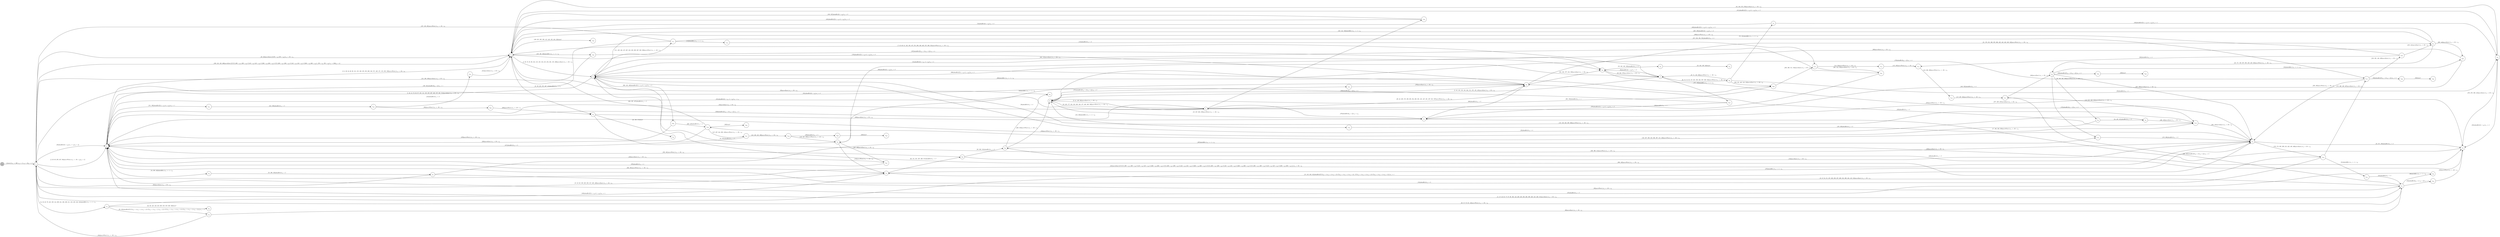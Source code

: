 digraph EFSM{
  graph [rankdir="LR", fontname="Latin Modern Math"];
  node [color="black", fillcolor="white", shape="circle", style="filled", fontname="Latin Modern Math"];
  edge [fontname="Latin Modern Math"];

  s0[fillcolor="gray", label=<s<sub>0</sub>>];
  s1[label=<s<sub>1</sub>>];
  s2[label=<s<sub>2</sub>>];
  s3[label=<s<sub>3</sub>>];
  s4[label=<s<sub>4</sub>>];
  s7[label=<s<sub>7</sub>>];
  s8[label=<s<sub>8</sub>>];
  s9[label=<s<sub>9</sub>>];
  s11[label=<s<sub>11</sub>>];
  s12[label=<s<sub>12</sub>>];
  s14[label=<s<sub>14</sub>>];
  s15[label=<s<sub>15</sub>>];
  s16[label=<s<sub>16</sub>>];
  s17[label=<s<sub>17</sub>>];
  s20[label=<s<sub>20</sub>>];
  s21[label=<s<sub>21</sub>>];
  s22[label=<s<sub>22</sub>>];
  s23[label=<s<sub>23</sub>>];
  s24[label=<s<sub>24</sub>>];
  s31[label=<s<sub>31</sub>>];
  s32[label=<s<sub>32</sub>>];
  s36[label=<s<sub>36</sub>>];
  s38[label=<s<sub>38</sub>>];
  s43[label=<s<sub>43</sub>>];
  s52[label=<s<sub>52</sub>>];
  s53[label=<s<sub>53</sub>>];
  s54[label=<s<sub>54</sub>>];
  s55[label=<s<sub>55</sub>>];
  s59[label=<s<sub>59</sub>>];
  s64[label=<s<sub>64</sub>>];
  s66[label=<s<sub>66</sub>>];
  s73[label=<s<sub>73</sub>>];
  s83[label=<s<sub>83</sub>>];
  s92[label=<s<sub>92</sub>>];
  s93[label=<s<sub>93</sub>>];
  s94[label=<s<sub>94</sub>>];
  s111[label=<s<sub>111</sub>>];
  s112[label=<s<sub>112</sub>>];
  s113[label=<s<sub>113</sub>>];
  s114[label=<s<sub>114</sub>>];
  s115[label=<s<sub>115</sub>>];
  s116[label=<s<sub>116</sub>>];
  s117[label=<s<sub>117</sub>>];
  s118[label=<s<sub>118</sub>>];
  s129[label=<s<sub>129</sub>>];
  s134[label=<s<sub>134</sub>>];
  s146[label=<s<sub>146</sub>>];
  s147[label=<s<sub>147</sub>>];
  s148[label=<s<sub>148</sub>>];
  s153[label=<s<sub>153</sub>>];
  s164[label=<s<sub>164</sub>>];
  s172[label=<s<sub>172</sub>>];
  s175[label=<s<sub>175</sub>>];
  s180[label=<s<sub>180</sub>>];
  s182[label=<s<sub>182</sub>>];
  s200[label=<s<sub>200</sub>>];
  s211[label=<s<sub>211</sub>>];
  s212[label=<s<sub>212</sub>>];
  s213[label=<s<sub>213</sub>>];
  s218[label=<s<sub>218</sub>>];
  s239[label=<s<sub>239</sub>>];
  s240[label=<s<sub>240</sub>>];
  s247[label=<s<sub>247</sub>>];
  s262[label=<s<sub>262</sub>>];
  s275[label=<s<sub>275</sub>>];
  s314[label=<s<sub>314</sub>>];
  s338[label=<s<sub>338</sub>>];
  s339[label=<s<sub>339</sub>>];
  s367[label=<s<sub>367</sub>>];
  s375[label=<s<sub>375</sub>>];
  s394[label=<s<sub>394</sub>>];
  s426[label=<s<sub>426</sub>>];
  s467[label=<s<sub>467</sub>>];
  s502[label=<s<sub>502</sub>>];
  s503[label=<s<sub>503</sub>>];

  s0->s1[label=<<i> [1]start:2/o<sub>1</sub> := 200, o<sub>2</sub> := 3, o<sub>3</sub> := 0&#91;r<sub>2</sub> := 1&#93;</i>>];
  s9->s2[label=<<i> [10]moveEast:1/o<sub>1</sub> := 50 + i<sub>0</sub></i>>];
  s14->s15[label=<<i> [15, 145, 242, 312]alienHit:0&#91;!(!(!(r<sub>2</sub> &gt; 1&or;r<sub>2</sub> &gt; 1)&or;r<sub>2</sub> &gt; 2)&or;!(!(r<sub>2</sub> &gt; 1&or;r<sub>2</sub> &gt; 1)&or;r<sub>2</sub> &gt; 2)), !(!(!(r<sub>2</sub> &gt; 1&or;r<sub>2</sub> &gt; 1)&or;r<sub>2</sub> &gt; 2)&or;!(!(r<sub>2</sub> &gt; 1&or;r<sub>2</sub> &gt; 1)&or;r<sub>2</sub> &gt; 2))&#93;/o<sub>1</sub> := 1</i>>];
  s24->s4[label=<<i> [25]alienHit:0/o<sub>1</sub> := 4</i>>];
  s1->s2[label=<<i> [33]alienHit:0&#91;4 &gt; r<sub>2</sub>&#93;/o<sub>1</sub> := r<sub>2</sub>&#91;r<sub>2</sub> := 2&#93;</i>>];
  s7->s38[label=<<i> [38]alienHit:0&#91;4 &gt; r<sub>2</sub>&#93;/o<sub>1</sub> := 2</i>>];
  s38->s7[label=<<i> [39, 362, 378]moveEast:1/o<sub>1</sub> := 50 + i<sub>0</sub></i>>];
  s8->s9[label=<<i> [9, 41, 189, 364]moveEast:1/o<sub>1</sub> := 50 + i<sub>0</sub></i>>];
  s20->s43[label=<<i> [43]shieldHit:1/o<sub>1</sub> := -1 + i<sub>0</sub></i>>];
  s43->s4[label=<<i> [44, 401]alienHit:0/o<sub>1</sub> := 3</i>>];
  s4->s2[label=<<i> [5, 26, 45, 76, 86, 97, 105, 141, 185, 255, 267, 402, 473, 491, 514]moveEast:1/o<sub>1</sub> := 50 + i<sub>0</sub></i>>];
  s1->s3[label=<<i> [49, 224]moveEast:1&#91;!(276 &gt; i<sub>0</sub>&or;276 &gt; i<sub>0</sub>)&#93;/o<sub>1</sub> := 50 + i<sub>0</sub></i>>];
  s4->s38[label=<<i> [51]alienHit:0&#91;4 &gt; r<sub>2</sub>, 4 &gt; r<sub>2</sub>&#93;/o<sub>1</sub> := 4</i>>];
  s55->s11[label=<<i> [56]moveWest:1/o<sub>1</sub> := -50 + i<sub>0</sub></i>>];
  s14->s59[label=<<i> [59, 343]alienHit:0&#91;!(!(!(!(r<sub>2</sub> &gt; 1&or;r<sub>2</sub> &gt; 1)&or;r<sub>2</sub> &gt; 2)&or;!(!(r<sub>2</sub> &gt; 1&or;r<sub>2</sub> &gt; 1)&or;r<sub>2</sub> &gt; 2))&or;!(!(!(r<sub>2</sub> &gt; 1&or;r<sub>2</sub> &gt; 1)&or;r<sub>2</sub> &gt; 2)&or;!(!(r<sub>2</sub> &gt; 1&or;r<sub>2</sub> &gt; 1)&or;r<sub>2</sub> &gt; 2)))&#93;/o<sub>1</sub> := 3</i>>];
  s59->s11[label=<<i> [60]moveEast:1/o<sub>1</sub> := 50 + i<sub>0</sub></i>>];
  s11->s12[label=<<i> [12, 47, 61, 91, 107, 222, 250, 257, 269, 316, 390, 404, 419, 516]moveEast:1/o<sub>1</sub> := 50 + i<sub>0</sub></i>>];
  s11->s66[label=<<i> [66]shieldHit:1/o<sub>1</sub> := -1 + i<sub>0</sub></i>>];
  s66->s2[label=<<i> [67]alienHit:0/o<sub>1</sub> := 2</i>>];
  s36->s7[label=<<i> [37, 71, 158, 508]moveWest:1/o<sub>1</sub> := -50 + i<sub>0</sub></i>>];
  s36->s73[label=<<i> [73, 101]shieldHit:1/o<sub>1</sub> := -1 + i<sub>0</sub></i>>];
  s73->s3[label=<<i> [74]alienHit:0&#91;4 &gt; r<sub>2</sub>&#93;/o<sub>1</sub> := 3</i>>];
  s36->s83[label=<<i> [83]alienHit:0/o<sub>1</sub> := 1</i>>];
  s11->s1[label=<<i> [28, 57, 78, 88, 143]moveWest:1/o<sub>1</sub> := -50 + i<sub>0</sub></i>>];
  s93->s94[label=<<i> [94]alienHit:0/o<sub>1</sub> := 4</i>>];
  s94->s3[label=<<i> [95]moveEast:1/o<sub>1</sub> := 50 + i<sub>0</sub></i>>];
  s31->s32[label=<<i> [32, 100, 373]win:0</i>>];
  s73->s83[label=<<i> [102]alienHit:0&#91;!(4 &gt; r<sub>2</sub>&or;4 &gt; r<sub>2</sub>)&#93;/o<sub>1</sub> := 1</i>>];
  s83->s3[label=<<i> [84, 103, 273, 279]moveEast:1/o<sub>1</sub> := 50 + i<sub>0</sub></i>>];
  s111->s112[label=<<i> [112]shieldHit:1/o<sub>1</sub> := -1 + i<sub>0</sub></i>>];
  s112->s113[label=<<i> [113]alienHit:0/o<sub>1</sub> := 2</i>>];
  s113->s114[label=<<i> [114, 284]moveWest:1/o<sub>1</sub> := -50 + i<sub>0</sub></i>>];
  s114->s115[label=<<i> [115, 285]moveWest:1/o<sub>1</sub> := -50 + i<sub>0</sub></i>>];
  s1->s3[label=<<i> [109, 124, 128, 406]moveEast:1&#91;!(!(!(!(-299 &gt; i<sub>0</sub>&or;-299 &gt; i<sub>0</sub>)&or;!(149 &gt; i<sub>0</sub>&or;149 &gt; i<sub>0</sub>))&or;!(200 &gt; i<sub>0</sub>&or;200 &gt; i<sub>0</sub>))&or;!(!(!(-299 &gt; i<sub>0</sub>&or;-299 &gt; i<sub>0</sub>)&or;!(149 &gt; i<sub>0</sub>&or;149 &gt; i<sub>0</sub>))&or;!(200 &gt; i<sub>0</sub>&or;200 &gt; i<sub>0</sub>))), 276 &gt; i<sub>0</sub>, 276 &gt; i<sub>0</sub>&#93;/o<sub>1</sub> := 250&#91;r<sub>2</sub> := 4&#93;</i>>];
  s129->s2[label=<<i> [130, 321]alienHit:0&#91;r<sub>2</sub> &gt; 2&#93;/o<sub>1</sub> := 1</i>>];
  s8->s134[label=<<i> [134, 202]shieldHit:1/o<sub>1</sub> := -1 + i<sub>0</sub></i>>];
  s134->s118[label=<<i> [135, 203]alienHit:0/o<sub>1</sub> := 2</i>>];
  s118->s4[label=<<i> [119, 136, 232, 289, 306]moveWest:1/o<sub>1</sub> := -50 + i<sub>0</sub></i>>];
  s111->s1[label=<<i> [127, 138, 291]moveWest:1/o<sub>1</sub> := -50 + i<sub>0</sub></i>>];
  s43->s12[label=<<i> [150]moveWest:1/o<sub>1</sub> := -50 + i<sub>0</sub></i>>];
  s12->s92[label=<<i> [92, 151, 251, 327, 460, 517]alienHit:0/o<sub>1</sub> := 2</i>>];
  s92->s15[label=<<i> [152]moveEast:1/o<sub>1</sub> := 50 + i<sub>0</sub></i>>];
  s153->s2[label=<<i> [154]alienHit:0/o<sub>1</sub> := 3</i>>];
  s8->s20[label=<<i> [160]alienHit:0&#91;r<sub>2</sub> &gt; 2&#93;/o<sub>1</sub> := 4</i>>];
  s11->s164[label=<<i> [164]alienHit:0&#91;r<sub>2</sub> &gt; 2, r<sub>2</sub> &gt; 2&#93;/o<sub>1</sub> := 1</i>>];
  s164->s16[label=<<i> [165]moveWest:1/o<sub>1</sub> := -50 + i<sub>0</sub></i>>];
  s16->s17[label=<<i> [17, 166, 332, 359]moveWest:1/o<sub>1</sub> := -50 + i<sub>0</sub></i>>];
  s22->s172[label=<<i> [172]alienHit:0&#91;r<sub>2</sub> &gt; 2&#93;/o<sub>1</sub> := 2</i>>];
  s172->s15[label=<<i> [173, 298]alienHit:0/o<sub>1</sub> := 3</i>>];
  s175->s8[label=<<i> [176]alienHit:0&#91;r<sub>2</sub> &gt; 2&#93;/o<sub>1</sub> := 4</i>>];
  s20->s3[label=<<i> [179]alienHit:0&#91;!(4 &gt; r<sub>2</sub>&or;4 &gt; r<sub>2</sub>)&#93;/o<sub>1</sub> := 5</i>>];
  s2->s9[label=<<i> [181]alienHit:0&#91;4 &gt; r<sub>2</sub>, 4 &gt; r<sub>2</sub>&#93;/o<sub>1</sub> := r<sub>2</sub></i>>];
  s182->s3[label=<<i> [183, 527]alienHit:0&#91;4 &gt; r<sub>2</sub>&#93;/o<sub>1</sub> := 3</i>>];
  s23->s2[label=<<i> [194]moveWest:1/o<sub>1</sub> := -50 + i<sub>0</sub></i>>];
  s129->s38[label=<<i> [197]alienHit:0&#91;!(r<sub>2</sub> &gt; 2&or;r<sub>2</sub> &gt; 2)&#93;/o<sub>1</sub> := 4</i>>];
  s4->s200[label=<<i> [200]shieldHit:1/o<sub>1</sub> := -1 + i<sub>0</sub></i>>];
  s200->s8[label=<<i> [201, 352]alienHit:0/o<sub>1</sub> := 1</i>>];
  s118->s15[label=<<i> [204, 437]moveEast:1/o<sub>1</sub> := 50 + i<sub>0</sub></i>>];
  s153->s4[label=<<i> [206, 423]moveWest:1/o<sub>1</sub> := -50 + i<sub>0</sub></i>>];
  s111->s1[label=<<i> [121, 208, 308]moveEast:1/o<sub>1</sub> := 50 + i<sub>0</sub></i>>];
  s2->s211[label=<<i> [211, 392]alienHit:0&#91;!(4 &gt; r<sub>2</sub>&or;4 &gt; r<sub>2</sub>)&#93;/o<sub>1</sub> := 1</i>>];
  s211->s212[label=<<i> [212, 393]alienHit:0/o<sub>1</sub> := 2</i>>];
  s212->s213[label=<<i> [213]alienHit:0/o<sub>1</sub> := 3</i>>];
  s213->s3[label=<<i> [214]moveEast:1/o<sub>1</sub> := 50 + i<sub>0</sub></i>>];
  s3->s4[label=<<i> [4, 50, 75, 85, 96, 104, 110, 125, 184, 215, 254, 261, 472, 490]moveEast:1/o<sub>1</sub> := 50 + i<sub>0</sub></i>>];
  s218->s21[label=<<i> [219, 441]moveEast:1/o<sub>1</sub> := 50 + i<sub>0</sub></i>>];
  s21->s3[label=<<i> [220, 489]alienHit:0&#91;4 &gt; r<sub>2</sub>&#93;/o<sub>1</sub> := 2</i>>];
  s146->s2[label=<<i> [228]moveEast:1/o<sub>1</sub> := 50 + i<sub>0</sub></i>>];
  s11->s117[label=<<i> [230, 493]alienHit:0&#91;!(r<sub>2</sub> &gt; 2&or;r<sub>2</sub> &gt; 2)&#93;/o<sub>1</sub> := 3</i>>];
  s175->s15[label=<<i> [235, 385]moveWest:1/o<sub>1</sub> := -50 + i<sub>0</sub></i>>];
  s146->s147[label=<<i> [147, 237, 244, 398, 416]moveWest:1/o<sub>1</sub> := -50 + i<sub>0</sub></i>>];
  s147->s148[label=<<i> [148, 238, 245, 399]moveWest:1/o<sub>1</sub> := -50 + i<sub>0</sub></i>>];
  s148->s239[label=<<i> [239]alienHit:0/o<sub>1</sub> := 5</i>>];
  s239->s240[label=<<i> [240]win:0</i>>];
  s148->s43[label=<<i> [149, 246, 400]moveWest:1/o<sub>1</sub> := -50 + i<sub>0</sub></i>>];
  s43->s247[label=<<i> [247, 369]moveEast:1/o<sub>1</sub> := 50 + i<sub>0</sub></i>>];
  s247->s2[label=<<i> [248]moveEast:1/o<sub>1</sub> := 50 + i<sub>0</sub></i>>];
  s92->s2[label=<<i> [252, 461]moveWest:1/o<sub>1</sub> := -50 + i<sub>0</sub></i>>];
  s1->s2[label=<<i> [2, 29, 89, 259, 347, 504]moveWest:1/o<sub>1</sub> := -50 + i<sub>0</sub>&#91;r<sub>2</sub> := 5&#93;</i>>];
  s262->s146[label=<<i> [263, 425]alienHit:0/o<sub>1</sub> := 4</i>>];
  s146->s3[label=<<i> [264, 387, 457]alienHit:0/o<sub>1</sub> := 5</i>>];
  s7->s4[label=<<i> [266]alienHit:0&#91;!(4 &gt; r<sub>2</sub>&or;4 &gt; r<sub>2</sub>)&#93;/o<sub>1</sub> := 1</i>>];
  s12->s15[label=<<i> [270]shieldHit:1/o<sub>1</sub> := -1 + i<sub>0</sub></i>>];
  s15->s16[label=<<i> [16, 271, 358]alienHit:0/o<sub>1</sub> := 2</i>>];
  s3->s7[label=<<i> [7, 35, 69, 81, 132, 156, 187, 274, 280, 349, 463, 475, 506, 531]moveWest:1/o<sub>1</sub> := -50 + i<sub>0</sub></i>>];
  s7->s275[label=<<i> [275, 340]shieldHit:1/o<sub>1</sub> := -1 + i<sub>0</sub></i>>];
  s275->s17[label=<<i> [276]alienHit:0&#91;!(4 &gt; r<sub>2</sub>&or;4 &gt; r<sub>2</sub>)&#93;/o<sub>1</sub> := 3</i>>];
  s36->s200[label=<<i> [282, 351, 465, 510, 533]moveEast:1/o<sub>1</sub> := 50 + i<sub>0</sub></i>>];
  s200->s113[label=<<i> [283, 466, 511, 534]moveEast:1/o<sub>1</sub> := 50 + i<sub>0</sub></i>>];
  s115->s116[label=<<i> [116, 286, 303]moveWest:1/o<sub>1</sub> := -50 + i<sub>0</sub></i>>];
  s116->s117[label=<<i> [117, 287, 304]moveWest:1/o<sub>1</sub> := -50 + i<sub>0</sub></i>>];
  s12->s2[label=<<i> [294, 391]moveWest:1/o<sub>1</sub> := -50 + i<sub>0</sub></i>>];
  s2->s54[label=<<i> [54, 295, 322]shieldHit:1/o<sub>1</sub> := -1 + i<sub>0</sub></i>>];
  s54->s55[label=<<i> [55, 296, 323]alienHit:0/o<sub>1</sub> := 2</i>>];
  s55->s172[label=<<i> [297]shieldHit:1/o<sub>1</sub> := -1 + i<sub>0</sub></i>>];
  s218->s115[label=<<i> [302]alienHit:0/o<sub>1</sub> := 4</i>>];
  s117->s118[label=<<i> [118, 231, 288, 305]moveWest:1/o<sub>1</sub> := -50 + i<sub>0</sub></i>>];
  s153->s314[label=<<i> [314]shieldHit:1/o<sub>1</sub> := -1 + i<sub>0</sub></i>>];
  s314->s11[label=<<i> [315]alienHit:0/o<sub>1</sub> := 2</i>>];
  s3->s129[label=<<i> [129, 196, 320]shieldHit:1/o<sub>1</sub> := -1 + i<sub>0</sub></i>>];
  s55->s1[label=<<i> [324]moveEast:1/o<sub>1</sub> := 50 + i<sub>0</sub></i>>];
  s14->s64[label=<<i> [64, 80, 123, 140, 210, 293, 310, 319, 326, 346]lose:0</i>>];
  s92->s93[label=<<i> [93, 328, 518]alienHit:0/o<sub>1</sub> := 3</i>>];
  s93->s16[label=<<i> [329]moveEast:1/o<sub>1</sub> := 50 + i<sub>0</sub></i>>];
  s16->s83[label=<<i> [272, 278, 330, 410]moveEast:1/o<sub>1</sub> := 50 + i<sub>0</sub></i>>];
  s83->s16[label=<<i> [331]alienHit:0&#91;4 &gt; r<sub>2</sub>&#93;/o<sub>1</sub> := 4</i>>];
  s17->s8[label=<<i> [18, 167, 333, 479]moveWest:1/o<sub>1</sub> := -50 + i<sub>0</sub></i>>];
  s22->s338[label=<<i> [338]alienHit:0&#91;!(r<sub>2</sub> &gt; 2&or;r<sub>2</sub> &gt; 2)&#93;/o<sub>1</sub> := 5</i>>];
  s338->s339[label=<<i> [339]win:0</i>>];
  s275->s1[label=<<i> [341]alienHit:0&#91;4 &gt; r<sub>2</sub>&#93;/o<sub>1</sub> := 2</i>>];
  s1->s14[label=<<i> [14, 58, 63, 79, 122, 139, 144, 209, 241, 292, 309, 311, 318, 325, 342, 345]shieldHit:1/o<sub>1</sub> := -1 + i<sub>0</sub></i>>];
  s59->s1[label=<<i> [344]moveWest:1/o<sub>1</sub> := -50 + i<sub>0</sub></i>>];
  s22->s15[label=<<i> [357, 495]moveEast:1/o<sub>1</sub> := 50 + i<sub>0</sub></i>>];
  s17->s20[label=<<i> [360]alienHit:0/o<sub>1</sub> := 3</i>>];
  s7->s8[label=<<i> [8, 40, 133, 159, 188, 363, 374, 379, 476, 485]moveEast:1/o<sub>1</sub> := 50 + i<sub>0</sub></i>>];
  s21->s367[label=<<i> [367, 442]moveEast:1/o<sub>1</sub> := 50 + i<sub>0</sub></i>>];
  s367->s43[label=<<i> [368]moveEast:1/o<sub>1</sub> := 50 + i<sub>0</sub></i>>];
  s247->s2[label=<<i> [370]alienHit:0/o<sub>1</sub> := 4</i>>];
  s3->s31[label=<<i> [31, 99, 225, 372, 407, 413]alienHit:0/o<sub>1</sub> := r<sub>2</sub></i>>];
  s8->s375[label=<<i> [375]alienHit:0&#91;!(r<sub>2</sub> &gt; 2&or;r<sub>2</sub> &gt; 2)&#93;/o<sub>1</sub> := 2</i>>];
  s375->s20[label=<<i> [376]moveEast:1/o<sub>1</sub> := 50 + i<sub>0</sub></i>>];
  s20->s38[label=<<i> [161, 361, 377, 454, 538]moveEast:1/o<sub>1</sub> := 50 + i<sub>0</sub></i>>];
  s20->s4[label=<<i> [382]alienHit:0&#91;4 &gt; r<sub>2</sub>&#93;/o<sub>1</sub> := 3</i>>];
  s4->s111[label=<<i> [111, 120, 126, 137, 207, 216, 233, 290, 307, 383, 500]moveWest:1/o<sub>1</sub> := -50 + i<sub>0</sub></i>>];
  s111->s175[label=<<i> [217, 234, 384, 501]alienHit:0/o<sub>1</sub> := 4</i>>];
  s212->s394[label=<<i> [394]moveWest:1/o<sub>1</sub> := -50 + i<sub>0</sub></i>>];
  s394->s31[label=<<i> [395]moveWest:1/o<sub>1</sub> := -50 + i<sub>0</sub></i>>];
  s15->s146[label=<<i> [146, 227, 236, 243, 386, 397, 415, 456]moveWest:1/o<sub>1</sub> := -50 + i<sub>0</sub></i>>];
  s31->s17[label=<<i> [408]moveEast:1/o<sub>1</sub> := 50 + i<sub>0</sub></i>>];
  s83->s3[label=<<i> [411]alienHit:0&#91;!(4 &gt; r<sub>2</sub>&or;4 &gt; r<sub>2</sub>)&#93;/o<sub>1</sub> := 5</i>>];
  s31->s15[label=<<i> [226, 396, 414]moveWest:1/o<sub>1</sub> := -50 + i<sub>0</sub></i>>];
  s147->s2[label=<<i> [417]alienHit:0/o<sub>1</sub> := 3</i>>];
  s12->s1[label=<<i> [13, 48, 62, 108, 223, 258, 317, 405, 420]moveEast:1/o<sub>1</sub> := 50 + i<sub>0</sub></i>>];
  s1->s15[label=<<i> [421]moveEast:1&#91;!(!(!(!(!(-299 &gt; i<sub>0</sub>&or;-299 &gt; i<sub>0</sub>)&or;!(149 &gt; i<sub>0</sub>&or;149 &gt; i<sub>0</sub>))&or;!(200 &gt; i<sub>0</sub>&or;200 &gt; i<sub>0</sub>))&or;!(!(!(-299 &gt; i<sub>0</sub>&or;-299 &gt; i<sub>0</sub>)&or;!(149 &gt; i<sub>0</sub>&or;149 &gt; i<sub>0</sub>))&or;!(200 &gt; i<sub>0</sub>&or;200 &gt; i<sub>0</sub>)))&or;!(!(!(!(-299 &gt; i<sub>0</sub>&or;-299 &gt; i<sub>0</sub>)&or;!(149 &gt; i<sub>0</sub>&or;149 &gt; i<sub>0</sub>))&or;!(200 &gt; i<sub>0</sub>&or;200 &gt; i<sub>0</sub>))&or;!(!(!(-299 &gt; i<sub>0</sub>&or;-299 &gt; i<sub>0</sub>)&or;!(149 &gt; i<sub>0</sub>&or;149 &gt; i<sub>0</sub>))&or;!(200 &gt; i<sub>0</sub>&or;200 &gt; i<sub>0</sub>))))&#93;/o<sub>1</sub> := 50 + i<sub>0</sub></i>>];
  s146->s426[label=<<i> [426]win:0</i>>];
  s17->s16[label=<<i> [277, 409, 427]moveEast:1/o<sub>1</sub> := 50 + i<sub>0</sub></i>>];
  s16->s93[label=<<i> [428]alienHit:0/o<sub>1</sub> := 2</i>>];
  s93->s8[label=<<i> [429, 519]moveWest:1/o<sub>1</sub> := -50 + i<sub>0</sub></i>>];
  s22->s23[label=<<i> [23, 193, 434, 450]moveWest:1/o<sub>1</sub> := -50 + i<sub>0</sub></i>>];
  s23->s24[label=<<i> [24, 435, 451]alienHit:0/o<sub>1</sub> := 3</i>>];
  s24->s118[label=<<i> [436, 452]moveEast:1/o<sub>1</sub> := 50 + i<sub>0</sub></i>>];
  s15->s153[label=<<i> [153, 174, 205, 299, 313, 422, 438, 496]moveEast:1/o<sub>1</sub> := 50 + i<sub>0</sub></i>>];
  s153->s175[label=<<i> [175, 300, 439, 497]moveEast:1/o<sub>1</sub> := 50 + i<sub>0</sub></i>>];
  s175->s218[label=<<i> [218, 301, 440, 498]moveEast:1/o<sub>1</sub> := 50 + i<sub>0</sub></i>>];
  s367->s9[label=<<i> [443, 525]alienHit:0/o<sub>1</sub> := 4</i>>];
  s9->s182[label=<<i> [182, 444, 526]shieldHit:1/o<sub>1</sub> := -1 + i<sub>0</sub></i>>];
  s182->s3[label=<<i> [445]alienHit:0&#91;!(4 &gt; r<sub>2</sub>&or;4 &gt; r<sub>2</sub>)&#93;/o<sub>1</sub> := 5</i>>];
  s3->s180[label=<<i> [180, 221, 265, 388, 412, 446, 458, 484, 528]win:0</i>>];
  s9->s20[label=<<i> [20, 42, 169, 178, 190, 335, 354, 365, 381, 431, 447, 481, 487, 521, 537]moveWest:1/o<sub>1</sub> := -50 + i<sub>0</sub></i>>];
  s118->s20[label=<<i> [453]alienHit:0/o<sub>1</sub> := 4</i>>];
  s38->s15[label=<<i> [455]moveWest:1/o<sub>1</sub> := -50 + i<sub>0</sub></i>>];
  s1->s12[label=<<i> [459]alienHit:0&#91;!(4 &gt; r<sub>2</sub>&or;4 &gt; r<sub>2</sub>)&#93;/o<sub>1</sub> := 1</i>>];
  s467->s4[label=<<i> [468, 513]moveEast:1/o<sub>1</sub> := 50 + i<sub>0</sub></i>>];
  s4->s262[label=<<i> [262, 424, 469]alienHit:0&#91;!(4 &gt; r<sub>2</sub>&or;4 &gt; r<sub>2</sub>)&#93;/o<sub>1</sub> := 3</i>>];
  s262->s2[label=<<i> [470]moveWest:1/o<sub>1</sub> := -50 + i<sub>0</sub></i>>];
  s2->s3[label=<<i> [3, 6, 30, 34, 68, 98, 131, 155, 186, 195, 253, 260, 348, 371, 462, 471, 474, 505, 530]moveWest:1/o<sub>1</sub> := -50 + i<sub>0</sub></i>>];
  s9->s17[label=<<i> [478]alienHit:0&#91;r<sub>2</sub> &gt; 2&#93;/o<sub>1</sub> := r<sub>2</sub></i>>];
  s8->s9[label=<<i> [19, 168, 177, 334, 353, 380, 430, 477, 480, 486, 520]moveWest:1/o<sub>1</sub> := -50 + i<sub>0</sub></i>>];
  s21->s3[label=<<i> [483]alienHit:0&#91;!(4 &gt; r<sub>2</sub>&or;4 &gt; r<sub>2</sub>)&#93;/o<sub>1</sub> := 5</i>>];
  s117->s22[label=<<i> [494]moveEast:1/o<sub>1</sub> := 50 + i<sub>0</sub></i>>];
  s218->s4[label=<<i> [499]moveWest:1/o<sub>1</sub> := -50 + i<sub>0</sub></i>>];
  s175->s502[label=<<i> [502]alienHit:0&#91;!(r<sub>2</sub> &gt; 2&or;r<sub>2</sub> &gt; 2)&#93;/o<sub>1</sub> := 5</i>>];
  s502->s503[label=<<i> [503]win:0</i>>];
  s113->s467[label=<<i> [467, 512, 535]moveEast:1/o<sub>1</sub> := 50 + i<sub>0</sub></i>>];
  s2->s11[label=<<i> [11, 27, 46, 65, 77, 87, 90, 106, 142, 229, 249, 256, 268, 389, 403, 418, 492, 515]moveEast:1/o<sub>1</sub> := 50 + i<sub>0</sub></i>>];
  s20->s21[label=<<i> [21, 170, 191, 336, 355, 366, 432, 448, 482, 488, 522]moveWest:1/o<sub>1</sub> := -50 + i<sub>0</sub></i>>];
  s21->s22[label=<<i> [22, 171, 192, 337, 356, 433, 449, 523]moveWest:1/o<sub>1</sub> := -50 + i<sub>0</sub></i>>];
  s22->s367[label=<<i> [524]shieldHit:1/o<sub>1</sub> := -1 + i<sub>0</sub></i>>];
  s9->s2[label=<<i> [529]alienHit:0&#91;!(r<sub>2</sub> &gt; 2&or;r<sub>2</sub> &gt; 2)&#93;/o<sub>1</sub> := 3</i>>];
  s7->s36[label=<<i> [36, 70, 72, 82, 157, 281, 350, 464, 507, 509, 532]moveWest:1/o<sub>1</sub> := -50 + i<sub>0</sub></i>>];
  s467->s9[label=<<i> [536]alienHit:0/o<sub>1</sub> := 4</i>>];
  s38->s52[label=<<i> [52, 162, 198, 539]alienHit:0/o<sub>1</sub> := 5</i>>];
  s52->s53[label=<<i> [53, 163, 199, 540]win:0</i>>];
}